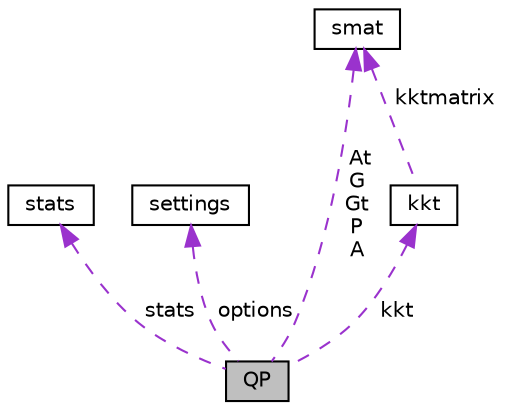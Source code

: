digraph "QP"
{
 // LATEX_PDF_SIZE
  bgcolor="transparent";
  edge [fontname="Helvetica",fontsize="10",labelfontname="Helvetica",labelfontsize="10"];
  node [fontname="Helvetica",fontsize="10",shape=record];
  Node1 [label="QP",height=0.2,width=0.4,color="black", fillcolor="grey75", style="filled", fontcolor="black",tooltip=" "];
  Node2 -> Node1 [dir="back",color="darkorchid3",fontsize="10",style="dashed",label=" stats" ,fontname="Helvetica"];
  Node2 [label="stats",height=0.2,width=0.4,color="black",URL="$structstats.html",tooltip=" "];
  Node3 -> Node1 [dir="back",color="darkorchid3",fontsize="10",style="dashed",label=" options" ,fontname="Helvetica"];
  Node3 [label="settings",height=0.2,width=0.4,color="black",URL="$structsettings.html",tooltip=" "];
  Node4 -> Node1 [dir="back",color="darkorchid3",fontsize="10",style="dashed",label=" At\nG\nGt\nP\nA" ,fontname="Helvetica"];
  Node4 [label="smat",height=0.2,width=0.4,color="black",URL="$structsmat.html",tooltip=" "];
  Node5 -> Node1 [dir="back",color="darkorchid3",fontsize="10",style="dashed",label=" kkt" ,fontname="Helvetica"];
  Node5 [label="kkt",height=0.2,width=0.4,color="black",URL="$structkkt.html",tooltip=" "];
  Node4 -> Node5 [dir="back",color="darkorchid3",fontsize="10",style="dashed",label=" kktmatrix" ,fontname="Helvetica"];
}
